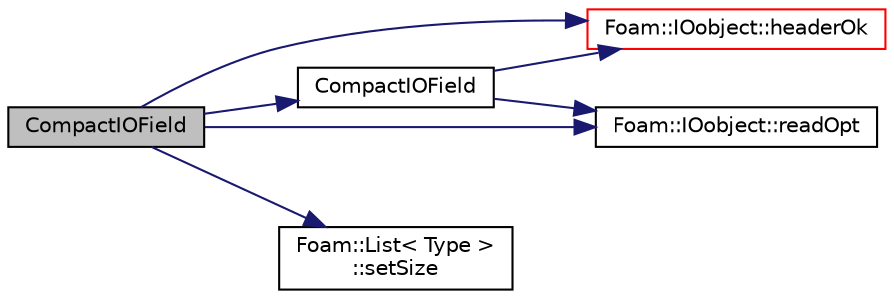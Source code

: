 digraph "CompactIOField"
{
  bgcolor="transparent";
  edge [fontname="Helvetica",fontsize="10",labelfontname="Helvetica",labelfontsize="10"];
  node [fontname="Helvetica",fontsize="10",shape=record];
  rankdir="LR";
  Node1 [label="CompactIOField",height=0.2,width=0.4,color="black", fillcolor="grey75", style="filled", fontcolor="black"];
  Node1 -> Node2 [color="midnightblue",fontsize="10",style="solid",fontname="Helvetica"];
  Node2 [label="CompactIOField",height=0.2,width=0.4,color="black",URL="$a00322.html#ac9b455708292068ed366a602554465c0",tooltip="Construct from IOobject. "];
  Node2 -> Node3 [color="midnightblue",fontsize="10",style="solid",fontname="Helvetica"];
  Node3 [label="Foam::IOobject::headerOk",height=0.2,width=0.4,color="red",URL="$a01197.html#a9d4879c850ce41d945ff77e788de3a23",tooltip="Read and check header info. "];
  Node2 -> Node4 [color="midnightblue",fontsize="10",style="solid",fontname="Helvetica"];
  Node4 [label="Foam::IOobject::readOpt",height=0.2,width=0.4,color="black",URL="$a01197.html#af3c10cbbefc4d1d63d9dbe411d9701ec"];
  Node1 -> Node3 [color="midnightblue",fontsize="10",style="solid",fontname="Helvetica"];
  Node1 -> Node4 [color="midnightblue",fontsize="10",style="solid",fontname="Helvetica"];
  Node1 -> Node5 [color="midnightblue",fontsize="10",style="solid",fontname="Helvetica"];
  Node5 [label="Foam::List\< Type \>\l::setSize",height=0.2,width=0.4,color="black",URL="$a01391.html#aedb985ffeaf1bdbfeccc2a8730405703",tooltip="Reset size of List. "];
}
